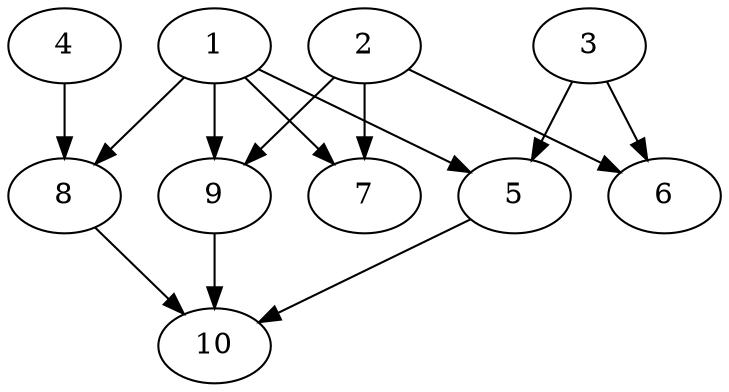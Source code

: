 // DAG automatically generated by daggen at Thu Oct  3 13:58:05 2019
// ./daggen --dot -n 10 --ccr 0.4 --fat 0.9 --regular 0.5 --density 0.5 --mindata 5242880 --maxdata 52428800 
digraph G {
  1 [size="123671040", alpha="0.04", expect_size="49468416"] 
  1 -> 5 [size ="49468416"]
  1 -> 7 [size ="49468416"]
  1 -> 8 [size ="49468416"]
  1 -> 9 [size ="49468416"]
  2 [size="87165440", alpha="0.14", expect_size="34866176"] 
  2 -> 6 [size ="34866176"]
  2 -> 7 [size ="34866176"]
  2 -> 9 [size ="34866176"]
  3 [size="77061120", alpha="0.10", expect_size="30824448"] 
  3 -> 5 [size ="30824448"]
  3 -> 6 [size ="30824448"]
  4 [size="65553920", alpha="0.05", expect_size="26221568"] 
  4 -> 8 [size ="26221568"]
  5 [size="87782400", alpha="0.16", expect_size="35112960"] 
  5 -> 10 [size ="35112960"]
  6 [size="122145280", alpha="0.14", expect_size="48858112"] 
  7 [size="126725120", alpha="0.13", expect_size="50690048"] 
  8 [size="58268160", alpha="0.19", expect_size="23307264"] 
  8 -> 10 [size ="23307264"]
  9 [size="107294720", alpha="0.05", expect_size="42917888"] 
  9 -> 10 [size ="42917888"]
  10 [size="130119680", alpha="0.10", expect_size="52047872"] 
}

